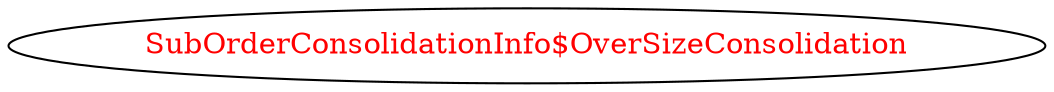 digraph dependencyGraph {
 concentrate=true;
 ranksep="2.0";
 rankdir="LR"; 
 splines="ortho";
"SubOrderConsolidationInfo$OverSizeConsolidation" [fontcolor="red"];
}